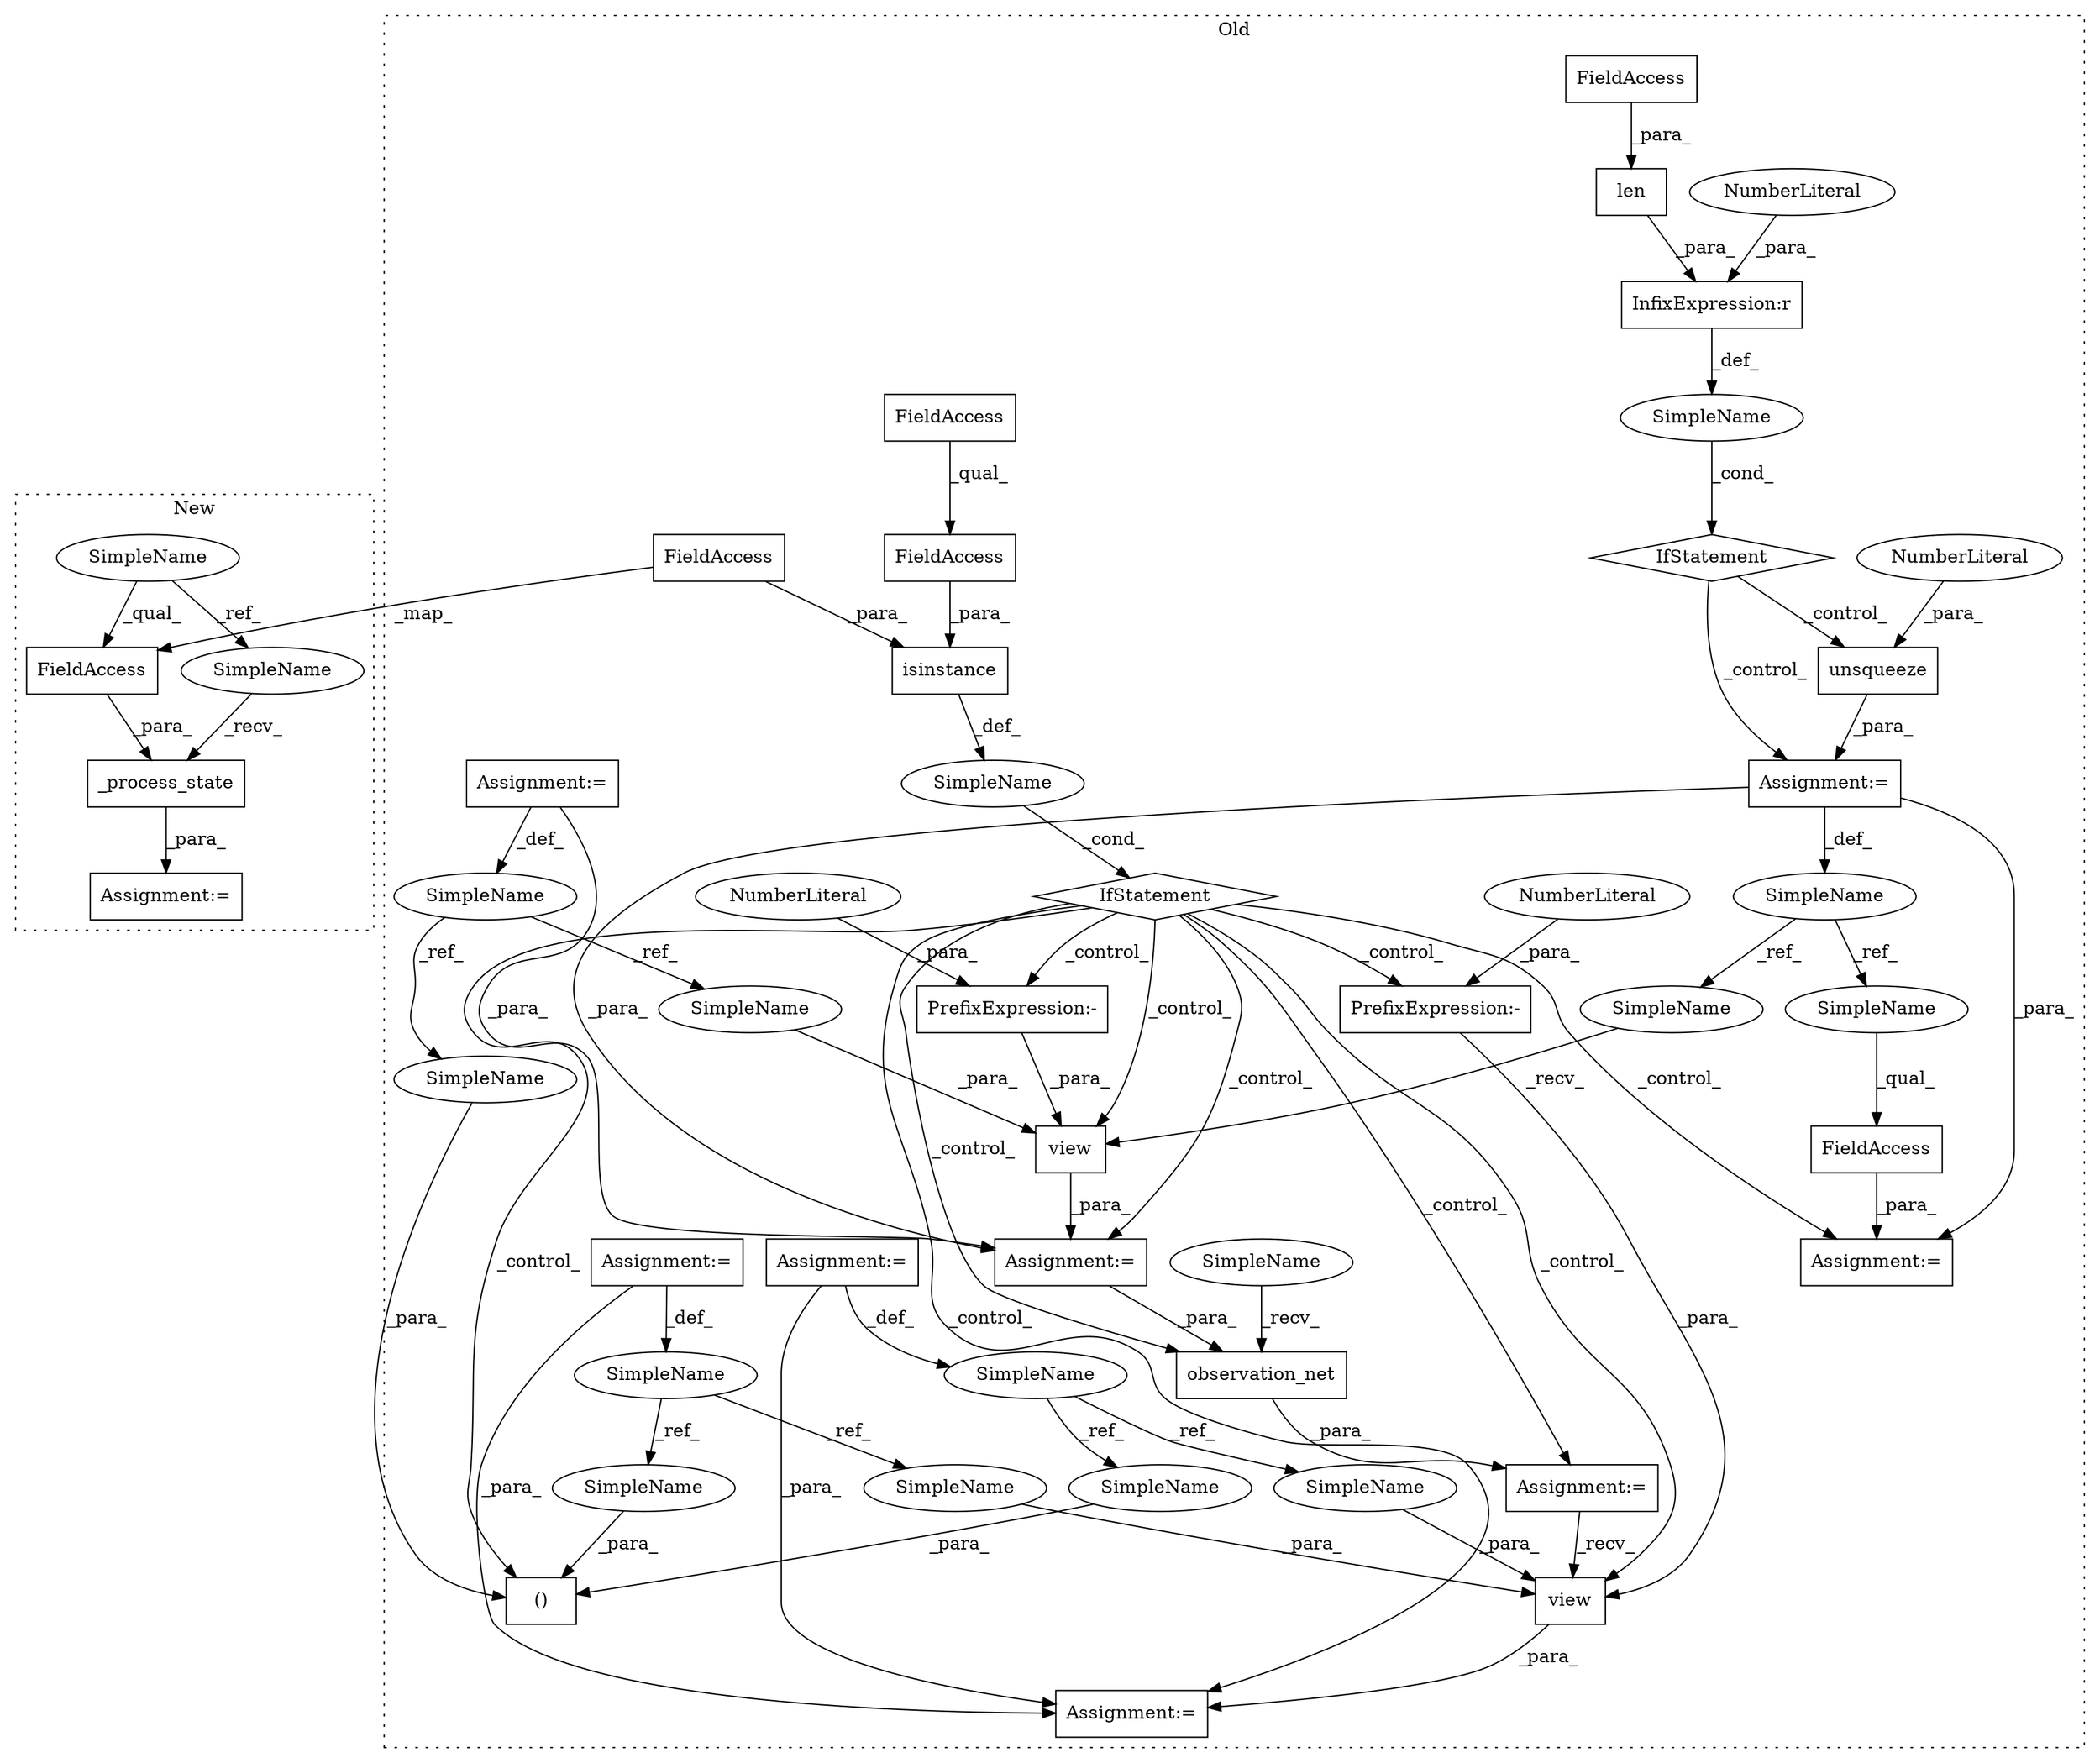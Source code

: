 digraph G {
subgraph cluster0 {
1 [label="unsqueeze" a="32" s="3357,3368" l="10,1" shape="box"];
3 [label="NumberLiteral" a="34" s="3367" l="1" shape="ellipse"];
4 [label="view" a="32" s="3545,3565" l="5,1" shape="box"];
5 [label="SimpleName" a="42" s="" l="" shape="ellipse"];
6 [label="PrefixExpression:-" a="38" s="3659" l="1" shape="box"];
7 [label="()" a="106" s="3450" l="59" shape="box"];
8 [label="NumberLiteral" a="34" s="3660" l="1" shape="ellipse"];
9 [label="SimpleName" a="42" s="3192" l="12" shape="ellipse"];
10 [label="isinstance" a="32" s="3385,3432" l="11,1" shape="box"];
11 [label="PrefixExpression:-" a="38" s="3550" l="1" shape="box"];
12 [label="NumberLiteral" a="34" s="3551" l="1" shape="ellipse"];
15 [label="FieldAccess" a="22" s="3396" l="20" shape="box"];
16 [label="InfixExpression:r" a="27" s="3329" l="3" shape="box"];
17 [label="NumberLiteral" a="34" s="3332" l="1" shape="ellipse"];
18 [label="view" a="32" s="3631,3661" l="5,1" shape="box"];
19 [label="SimpleName" a="42" s="3343" l="6" shape="ellipse"];
20 [label="FieldAccess" a="22" s="3511" l="12" shape="box"];
21 [label="len" a="32" s="3312,3328" l="4,1" shape="box"];
22 [label="SimpleName" a="42" s="" l="" shape="ellipse"];
23 [label="IfStatement" a="25" s="3308,3333" l="4,2" shape="diamond"];
24 [label="FieldAccess" a="22" s="3417" l="15" shape="box"];
25 [label="FieldAccess" a="22" s="3417" l="8" shape="box"];
26 [label="FieldAccess" a="22" s="3316" l="12" shape="box"];
27 [label="IfStatement" a="25" s="3381,3433" l="4,2" shape="diamond"];
28 [label="SimpleName" a="42" s="3156" l="10" shape="ellipse"];
29 [label="SimpleName" a="42" s="3273" l="11" shape="ellipse"];
30 [label="Assignment:=" a="7" s="3192" l="12" shape="box"];
31 [label="observation_net" a="32" s="3586,3608" l="16,1" shape="box"];
32 [label="Assignment:=" a="7" s="3623" l="1" shape="box"];
33 [label="Assignment:=" a="7" s="3509" l="2" shape="box"];
34 [label="Assignment:=" a="7" s="3273" l="11" shape="box"];
35 [label="Assignment:=" a="7" s="3349" l="1" shape="box"];
36 [label="Assignment:=" a="7" s="3156" l="10" shape="box"];
38 [label="Assignment:=" a="7" s="3537" l="1" shape="box"];
39 [label="Assignment:=" a="7" s="3580" l="1" shape="box"];
40 [label="SimpleName" a="42" s="3553" l="12" shape="ellipse"];
41 [label="SimpleName" a="42" s="3497" l="12" shape="ellipse"];
43 [label="SimpleName" a="42" s="3581" l="4" shape="ellipse"];
44 [label="SimpleName" a="42" s="3473" l="11" shape="ellipse"];
45 [label="SimpleName" a="42" s="3647" l="11" shape="ellipse"];
46 [label="SimpleName" a="42" s="3636" l="10" shape="ellipse"];
47 [label="SimpleName" a="42" s="3450" l="10" shape="ellipse"];
48 [label="SimpleName" a="42" s="3511" l="6" shape="ellipse"];
49 [label="SimpleName" a="42" s="3538" l="6" shape="ellipse"];
label = "Old";
style="dotted";
}
subgraph cluster1 {
2 [label="_process_state" a="32" s="4877,4918" l="15,1" shape="box"];
13 [label="SimpleName" a="42" s="4770" l="4" shape="ellipse"];
14 [label="FieldAccess" a="22" s="4898" l="20" shape="box"];
37 [label="Assignment:=" a="7" s="4871" l="1" shape="box"];
42 [label="SimpleName" a="42" s="4872" l="4" shape="ellipse"];
label = "New";
style="dotted";
}
1 -> 35 [label="_para_"];
2 -> 37 [label="_para_"];
3 -> 1 [label="_para_"];
4 -> 38 [label="_para_"];
5 -> 27 [label="_cond_"];
6 -> 18 [label="_para_"];
8 -> 6 [label="_para_"];
9 -> 41 [label="_ref_"];
9 -> 40 [label="_ref_"];
10 -> 5 [label="_def_"];
11 -> 4 [label="_para_"];
12 -> 11 [label="_para_"];
13 -> 14 [label="_qual_"];
13 -> 42 [label="_ref_"];
14 -> 2 [label="_para_"];
15 -> 14 [label="_map_"];
15 -> 10 [label="_para_"];
16 -> 22 [label="_def_"];
17 -> 16 [label="_para_"];
18 -> 32 [label="_para_"];
19 -> 49 [label="_ref_"];
19 -> 48 [label="_ref_"];
20 -> 33 [label="_para_"];
21 -> 16 [label="_para_"];
22 -> 23 [label="_cond_"];
23 -> 35 [label="_control_"];
23 -> 1 [label="_control_"];
24 -> 10 [label="_para_"];
25 -> 24 [label="_qual_"];
26 -> 21 [label="_para_"];
27 -> 39 [label="_control_"];
27 -> 18 [label="_control_"];
27 -> 38 [label="_control_"];
27 -> 6 [label="_control_"];
27 -> 11 [label="_control_"];
27 -> 33 [label="_control_"];
27 -> 7 [label="_control_"];
27 -> 31 [label="_control_"];
27 -> 32 [label="_control_"];
27 -> 4 [label="_control_"];
28 -> 46 [label="_ref_"];
28 -> 47 [label="_ref_"];
29 -> 45 [label="_ref_"];
29 -> 44 [label="_ref_"];
30 -> 9 [label="_def_"];
30 -> 38 [label="_para_"];
31 -> 39 [label="_para_"];
34 -> 32 [label="_para_"];
34 -> 29 [label="_def_"];
35 -> 38 [label="_para_"];
35 -> 19 [label="_def_"];
35 -> 33 [label="_para_"];
36 -> 28 [label="_def_"];
36 -> 32 [label="_para_"];
38 -> 31 [label="_para_"];
39 -> 18 [label="_recv_"];
40 -> 4 [label="_para_"];
41 -> 7 [label="_para_"];
42 -> 2 [label="_recv_"];
43 -> 31 [label="_recv_"];
44 -> 7 [label="_para_"];
45 -> 18 [label="_para_"];
46 -> 18 [label="_para_"];
47 -> 7 [label="_para_"];
48 -> 20 [label="_qual_"];
49 -> 4 [label="_recv_"];
}